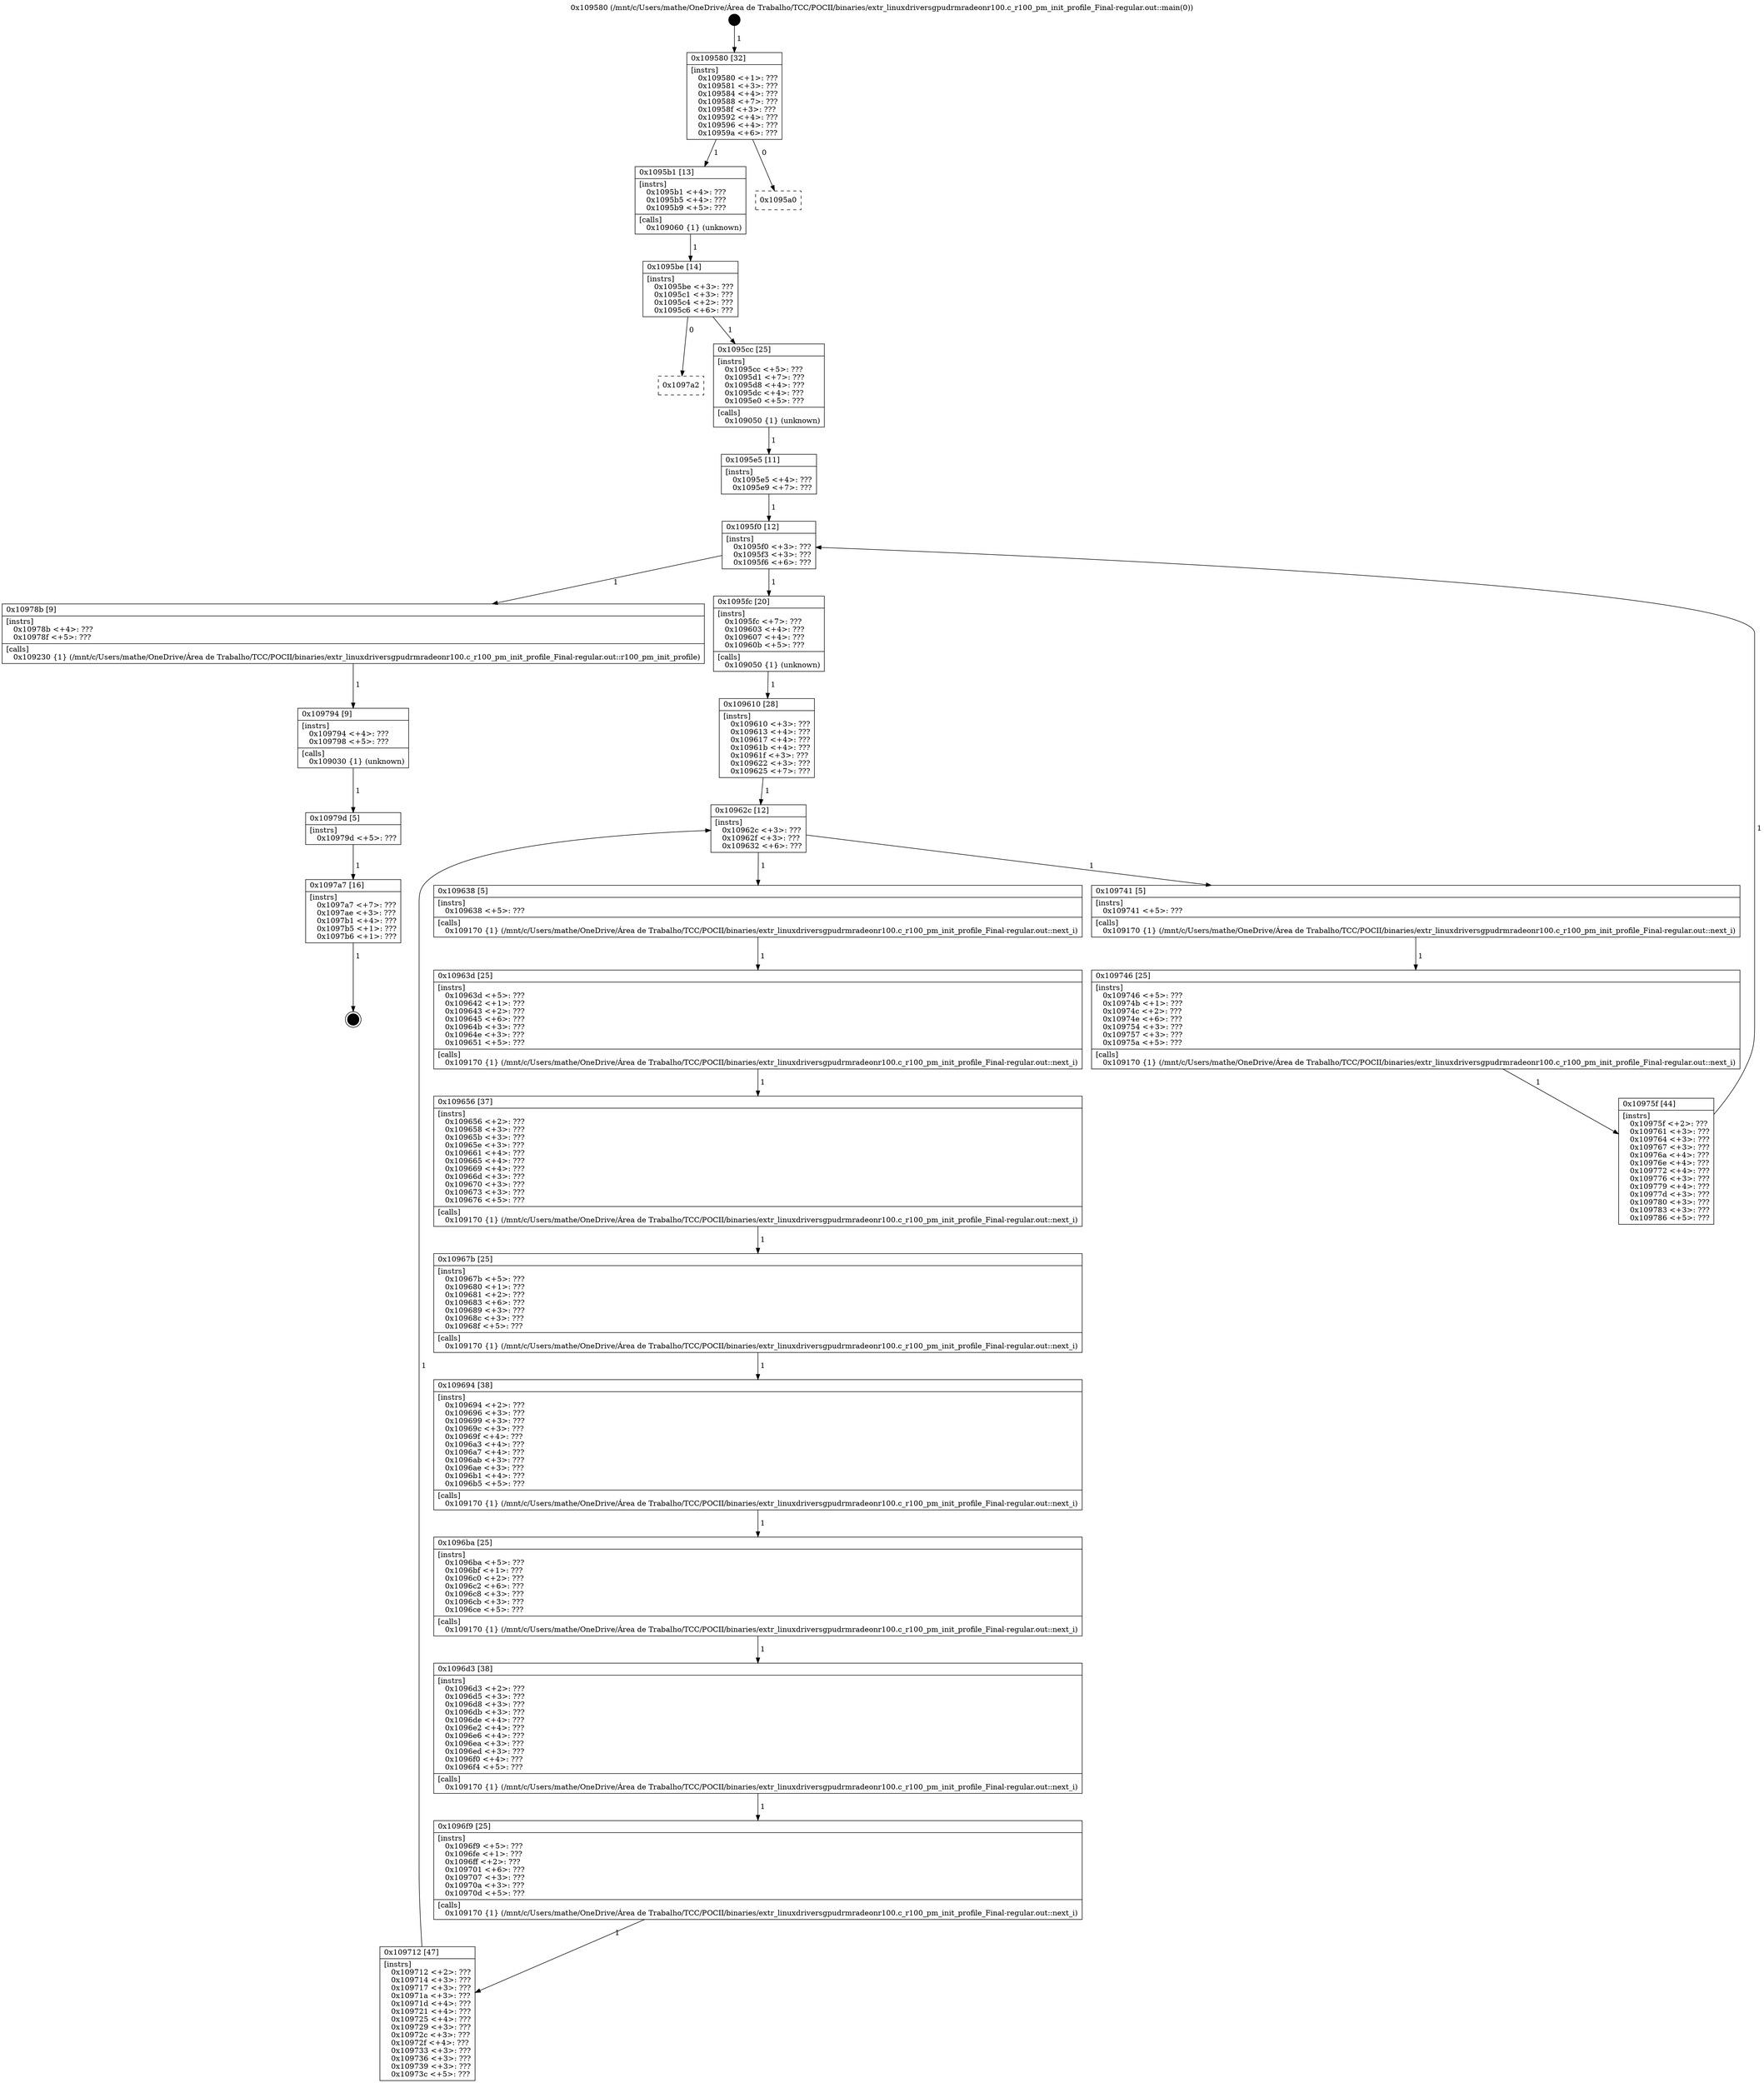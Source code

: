 digraph "0x109580" {
  label = "0x109580 (/mnt/c/Users/mathe/OneDrive/Área de Trabalho/TCC/POCII/binaries/extr_linuxdriversgpudrmradeonr100.c_r100_pm_init_profile_Final-regular.out::main(0))"
  labelloc = "t"
  node[shape=record]

  Entry [label="",width=0.3,height=0.3,shape=circle,fillcolor=black,style=filled]
  "0x109580" [label="{
     0x109580 [32]\l
     | [instrs]\l
     &nbsp;&nbsp;0x109580 \<+1\>: ???\l
     &nbsp;&nbsp;0x109581 \<+3\>: ???\l
     &nbsp;&nbsp;0x109584 \<+4\>: ???\l
     &nbsp;&nbsp;0x109588 \<+7\>: ???\l
     &nbsp;&nbsp;0x10958f \<+3\>: ???\l
     &nbsp;&nbsp;0x109592 \<+4\>: ???\l
     &nbsp;&nbsp;0x109596 \<+4\>: ???\l
     &nbsp;&nbsp;0x10959a \<+6\>: ???\l
  }"]
  "0x1095b1" [label="{
     0x1095b1 [13]\l
     | [instrs]\l
     &nbsp;&nbsp;0x1095b1 \<+4\>: ???\l
     &nbsp;&nbsp;0x1095b5 \<+4\>: ???\l
     &nbsp;&nbsp;0x1095b9 \<+5\>: ???\l
     | [calls]\l
     &nbsp;&nbsp;0x109060 \{1\} (unknown)\l
  }"]
  "0x1095a0" [label="{
     0x1095a0\l
  }", style=dashed]
  "0x1095be" [label="{
     0x1095be [14]\l
     | [instrs]\l
     &nbsp;&nbsp;0x1095be \<+3\>: ???\l
     &nbsp;&nbsp;0x1095c1 \<+3\>: ???\l
     &nbsp;&nbsp;0x1095c4 \<+2\>: ???\l
     &nbsp;&nbsp;0x1095c6 \<+6\>: ???\l
  }"]
  "0x1097a2" [label="{
     0x1097a2\l
  }", style=dashed]
  "0x1095cc" [label="{
     0x1095cc [25]\l
     | [instrs]\l
     &nbsp;&nbsp;0x1095cc \<+5\>: ???\l
     &nbsp;&nbsp;0x1095d1 \<+7\>: ???\l
     &nbsp;&nbsp;0x1095d8 \<+4\>: ???\l
     &nbsp;&nbsp;0x1095dc \<+4\>: ???\l
     &nbsp;&nbsp;0x1095e0 \<+5\>: ???\l
     | [calls]\l
     &nbsp;&nbsp;0x109050 \{1\} (unknown)\l
  }"]
  Exit [label="",width=0.3,height=0.3,shape=circle,fillcolor=black,style=filled,peripheries=2]
  "0x1095f0" [label="{
     0x1095f0 [12]\l
     | [instrs]\l
     &nbsp;&nbsp;0x1095f0 \<+3\>: ???\l
     &nbsp;&nbsp;0x1095f3 \<+3\>: ???\l
     &nbsp;&nbsp;0x1095f6 \<+6\>: ???\l
  }"]
  "0x10978b" [label="{
     0x10978b [9]\l
     | [instrs]\l
     &nbsp;&nbsp;0x10978b \<+4\>: ???\l
     &nbsp;&nbsp;0x10978f \<+5\>: ???\l
     | [calls]\l
     &nbsp;&nbsp;0x109230 \{1\} (/mnt/c/Users/mathe/OneDrive/Área de Trabalho/TCC/POCII/binaries/extr_linuxdriversgpudrmradeonr100.c_r100_pm_init_profile_Final-regular.out::r100_pm_init_profile)\l
  }"]
  "0x1095fc" [label="{
     0x1095fc [20]\l
     | [instrs]\l
     &nbsp;&nbsp;0x1095fc \<+7\>: ???\l
     &nbsp;&nbsp;0x109603 \<+4\>: ???\l
     &nbsp;&nbsp;0x109607 \<+4\>: ???\l
     &nbsp;&nbsp;0x10960b \<+5\>: ???\l
     | [calls]\l
     &nbsp;&nbsp;0x109050 \{1\} (unknown)\l
  }"]
  "0x10962c" [label="{
     0x10962c [12]\l
     | [instrs]\l
     &nbsp;&nbsp;0x10962c \<+3\>: ???\l
     &nbsp;&nbsp;0x10962f \<+3\>: ???\l
     &nbsp;&nbsp;0x109632 \<+6\>: ???\l
  }"]
  "0x109741" [label="{
     0x109741 [5]\l
     | [instrs]\l
     &nbsp;&nbsp;0x109741 \<+5\>: ???\l
     | [calls]\l
     &nbsp;&nbsp;0x109170 \{1\} (/mnt/c/Users/mathe/OneDrive/Área de Trabalho/TCC/POCII/binaries/extr_linuxdriversgpudrmradeonr100.c_r100_pm_init_profile_Final-regular.out::next_i)\l
  }"]
  "0x109638" [label="{
     0x109638 [5]\l
     | [instrs]\l
     &nbsp;&nbsp;0x109638 \<+5\>: ???\l
     | [calls]\l
     &nbsp;&nbsp;0x109170 \{1\} (/mnt/c/Users/mathe/OneDrive/Área de Trabalho/TCC/POCII/binaries/extr_linuxdriversgpudrmradeonr100.c_r100_pm_init_profile_Final-regular.out::next_i)\l
  }"]
  "0x10963d" [label="{
     0x10963d [25]\l
     | [instrs]\l
     &nbsp;&nbsp;0x10963d \<+5\>: ???\l
     &nbsp;&nbsp;0x109642 \<+1\>: ???\l
     &nbsp;&nbsp;0x109643 \<+2\>: ???\l
     &nbsp;&nbsp;0x109645 \<+6\>: ???\l
     &nbsp;&nbsp;0x10964b \<+3\>: ???\l
     &nbsp;&nbsp;0x10964e \<+3\>: ???\l
     &nbsp;&nbsp;0x109651 \<+5\>: ???\l
     | [calls]\l
     &nbsp;&nbsp;0x109170 \{1\} (/mnt/c/Users/mathe/OneDrive/Área de Trabalho/TCC/POCII/binaries/extr_linuxdriversgpudrmradeonr100.c_r100_pm_init_profile_Final-regular.out::next_i)\l
  }"]
  "0x109656" [label="{
     0x109656 [37]\l
     | [instrs]\l
     &nbsp;&nbsp;0x109656 \<+2\>: ???\l
     &nbsp;&nbsp;0x109658 \<+3\>: ???\l
     &nbsp;&nbsp;0x10965b \<+3\>: ???\l
     &nbsp;&nbsp;0x10965e \<+3\>: ???\l
     &nbsp;&nbsp;0x109661 \<+4\>: ???\l
     &nbsp;&nbsp;0x109665 \<+4\>: ???\l
     &nbsp;&nbsp;0x109669 \<+4\>: ???\l
     &nbsp;&nbsp;0x10966d \<+3\>: ???\l
     &nbsp;&nbsp;0x109670 \<+3\>: ???\l
     &nbsp;&nbsp;0x109673 \<+3\>: ???\l
     &nbsp;&nbsp;0x109676 \<+5\>: ???\l
     | [calls]\l
     &nbsp;&nbsp;0x109170 \{1\} (/mnt/c/Users/mathe/OneDrive/Área de Trabalho/TCC/POCII/binaries/extr_linuxdriversgpudrmradeonr100.c_r100_pm_init_profile_Final-regular.out::next_i)\l
  }"]
  "0x10967b" [label="{
     0x10967b [25]\l
     | [instrs]\l
     &nbsp;&nbsp;0x10967b \<+5\>: ???\l
     &nbsp;&nbsp;0x109680 \<+1\>: ???\l
     &nbsp;&nbsp;0x109681 \<+2\>: ???\l
     &nbsp;&nbsp;0x109683 \<+6\>: ???\l
     &nbsp;&nbsp;0x109689 \<+3\>: ???\l
     &nbsp;&nbsp;0x10968c \<+3\>: ???\l
     &nbsp;&nbsp;0x10968f \<+5\>: ???\l
     | [calls]\l
     &nbsp;&nbsp;0x109170 \{1\} (/mnt/c/Users/mathe/OneDrive/Área de Trabalho/TCC/POCII/binaries/extr_linuxdriversgpudrmradeonr100.c_r100_pm_init_profile_Final-regular.out::next_i)\l
  }"]
  "0x109694" [label="{
     0x109694 [38]\l
     | [instrs]\l
     &nbsp;&nbsp;0x109694 \<+2\>: ???\l
     &nbsp;&nbsp;0x109696 \<+3\>: ???\l
     &nbsp;&nbsp;0x109699 \<+3\>: ???\l
     &nbsp;&nbsp;0x10969c \<+3\>: ???\l
     &nbsp;&nbsp;0x10969f \<+4\>: ???\l
     &nbsp;&nbsp;0x1096a3 \<+4\>: ???\l
     &nbsp;&nbsp;0x1096a7 \<+4\>: ???\l
     &nbsp;&nbsp;0x1096ab \<+3\>: ???\l
     &nbsp;&nbsp;0x1096ae \<+3\>: ???\l
     &nbsp;&nbsp;0x1096b1 \<+4\>: ???\l
     &nbsp;&nbsp;0x1096b5 \<+5\>: ???\l
     | [calls]\l
     &nbsp;&nbsp;0x109170 \{1\} (/mnt/c/Users/mathe/OneDrive/Área de Trabalho/TCC/POCII/binaries/extr_linuxdriversgpudrmradeonr100.c_r100_pm_init_profile_Final-regular.out::next_i)\l
  }"]
  "0x1096ba" [label="{
     0x1096ba [25]\l
     | [instrs]\l
     &nbsp;&nbsp;0x1096ba \<+5\>: ???\l
     &nbsp;&nbsp;0x1096bf \<+1\>: ???\l
     &nbsp;&nbsp;0x1096c0 \<+2\>: ???\l
     &nbsp;&nbsp;0x1096c2 \<+6\>: ???\l
     &nbsp;&nbsp;0x1096c8 \<+3\>: ???\l
     &nbsp;&nbsp;0x1096cb \<+3\>: ???\l
     &nbsp;&nbsp;0x1096ce \<+5\>: ???\l
     | [calls]\l
     &nbsp;&nbsp;0x109170 \{1\} (/mnt/c/Users/mathe/OneDrive/Área de Trabalho/TCC/POCII/binaries/extr_linuxdriversgpudrmradeonr100.c_r100_pm_init_profile_Final-regular.out::next_i)\l
  }"]
  "0x1096d3" [label="{
     0x1096d3 [38]\l
     | [instrs]\l
     &nbsp;&nbsp;0x1096d3 \<+2\>: ???\l
     &nbsp;&nbsp;0x1096d5 \<+3\>: ???\l
     &nbsp;&nbsp;0x1096d8 \<+3\>: ???\l
     &nbsp;&nbsp;0x1096db \<+3\>: ???\l
     &nbsp;&nbsp;0x1096de \<+4\>: ???\l
     &nbsp;&nbsp;0x1096e2 \<+4\>: ???\l
     &nbsp;&nbsp;0x1096e6 \<+4\>: ???\l
     &nbsp;&nbsp;0x1096ea \<+3\>: ???\l
     &nbsp;&nbsp;0x1096ed \<+3\>: ???\l
     &nbsp;&nbsp;0x1096f0 \<+4\>: ???\l
     &nbsp;&nbsp;0x1096f4 \<+5\>: ???\l
     | [calls]\l
     &nbsp;&nbsp;0x109170 \{1\} (/mnt/c/Users/mathe/OneDrive/Área de Trabalho/TCC/POCII/binaries/extr_linuxdriversgpudrmradeonr100.c_r100_pm_init_profile_Final-regular.out::next_i)\l
  }"]
  "0x1096f9" [label="{
     0x1096f9 [25]\l
     | [instrs]\l
     &nbsp;&nbsp;0x1096f9 \<+5\>: ???\l
     &nbsp;&nbsp;0x1096fe \<+1\>: ???\l
     &nbsp;&nbsp;0x1096ff \<+2\>: ???\l
     &nbsp;&nbsp;0x109701 \<+6\>: ???\l
     &nbsp;&nbsp;0x109707 \<+3\>: ???\l
     &nbsp;&nbsp;0x10970a \<+3\>: ???\l
     &nbsp;&nbsp;0x10970d \<+5\>: ???\l
     | [calls]\l
     &nbsp;&nbsp;0x109170 \{1\} (/mnt/c/Users/mathe/OneDrive/Área de Trabalho/TCC/POCII/binaries/extr_linuxdriversgpudrmradeonr100.c_r100_pm_init_profile_Final-regular.out::next_i)\l
  }"]
  "0x109712" [label="{
     0x109712 [47]\l
     | [instrs]\l
     &nbsp;&nbsp;0x109712 \<+2\>: ???\l
     &nbsp;&nbsp;0x109714 \<+3\>: ???\l
     &nbsp;&nbsp;0x109717 \<+3\>: ???\l
     &nbsp;&nbsp;0x10971a \<+3\>: ???\l
     &nbsp;&nbsp;0x10971d \<+4\>: ???\l
     &nbsp;&nbsp;0x109721 \<+4\>: ???\l
     &nbsp;&nbsp;0x109725 \<+4\>: ???\l
     &nbsp;&nbsp;0x109729 \<+3\>: ???\l
     &nbsp;&nbsp;0x10972c \<+3\>: ???\l
     &nbsp;&nbsp;0x10972f \<+4\>: ???\l
     &nbsp;&nbsp;0x109733 \<+3\>: ???\l
     &nbsp;&nbsp;0x109736 \<+3\>: ???\l
     &nbsp;&nbsp;0x109739 \<+3\>: ???\l
     &nbsp;&nbsp;0x10973c \<+5\>: ???\l
  }"]
  "0x109610" [label="{
     0x109610 [28]\l
     | [instrs]\l
     &nbsp;&nbsp;0x109610 \<+3\>: ???\l
     &nbsp;&nbsp;0x109613 \<+4\>: ???\l
     &nbsp;&nbsp;0x109617 \<+4\>: ???\l
     &nbsp;&nbsp;0x10961b \<+4\>: ???\l
     &nbsp;&nbsp;0x10961f \<+3\>: ???\l
     &nbsp;&nbsp;0x109622 \<+3\>: ???\l
     &nbsp;&nbsp;0x109625 \<+7\>: ???\l
  }"]
  "0x109746" [label="{
     0x109746 [25]\l
     | [instrs]\l
     &nbsp;&nbsp;0x109746 \<+5\>: ???\l
     &nbsp;&nbsp;0x10974b \<+1\>: ???\l
     &nbsp;&nbsp;0x10974c \<+2\>: ???\l
     &nbsp;&nbsp;0x10974e \<+6\>: ???\l
     &nbsp;&nbsp;0x109754 \<+3\>: ???\l
     &nbsp;&nbsp;0x109757 \<+3\>: ???\l
     &nbsp;&nbsp;0x10975a \<+5\>: ???\l
     | [calls]\l
     &nbsp;&nbsp;0x109170 \{1\} (/mnt/c/Users/mathe/OneDrive/Área de Trabalho/TCC/POCII/binaries/extr_linuxdriversgpudrmradeonr100.c_r100_pm_init_profile_Final-regular.out::next_i)\l
  }"]
  "0x10975f" [label="{
     0x10975f [44]\l
     | [instrs]\l
     &nbsp;&nbsp;0x10975f \<+2\>: ???\l
     &nbsp;&nbsp;0x109761 \<+3\>: ???\l
     &nbsp;&nbsp;0x109764 \<+3\>: ???\l
     &nbsp;&nbsp;0x109767 \<+3\>: ???\l
     &nbsp;&nbsp;0x10976a \<+4\>: ???\l
     &nbsp;&nbsp;0x10976e \<+4\>: ???\l
     &nbsp;&nbsp;0x109772 \<+4\>: ???\l
     &nbsp;&nbsp;0x109776 \<+3\>: ???\l
     &nbsp;&nbsp;0x109779 \<+4\>: ???\l
     &nbsp;&nbsp;0x10977d \<+3\>: ???\l
     &nbsp;&nbsp;0x109780 \<+3\>: ???\l
     &nbsp;&nbsp;0x109783 \<+3\>: ???\l
     &nbsp;&nbsp;0x109786 \<+5\>: ???\l
  }"]
  "0x1095e5" [label="{
     0x1095e5 [11]\l
     | [instrs]\l
     &nbsp;&nbsp;0x1095e5 \<+4\>: ???\l
     &nbsp;&nbsp;0x1095e9 \<+7\>: ???\l
  }"]
  "0x109794" [label="{
     0x109794 [9]\l
     | [instrs]\l
     &nbsp;&nbsp;0x109794 \<+4\>: ???\l
     &nbsp;&nbsp;0x109798 \<+5\>: ???\l
     | [calls]\l
     &nbsp;&nbsp;0x109030 \{1\} (unknown)\l
  }"]
  "0x10979d" [label="{
     0x10979d [5]\l
     | [instrs]\l
     &nbsp;&nbsp;0x10979d \<+5\>: ???\l
  }"]
  "0x1097a7" [label="{
     0x1097a7 [16]\l
     | [instrs]\l
     &nbsp;&nbsp;0x1097a7 \<+7\>: ???\l
     &nbsp;&nbsp;0x1097ae \<+3\>: ???\l
     &nbsp;&nbsp;0x1097b1 \<+4\>: ???\l
     &nbsp;&nbsp;0x1097b5 \<+1\>: ???\l
     &nbsp;&nbsp;0x1097b6 \<+1\>: ???\l
  }"]
  Entry -> "0x109580" [label=" 1"]
  "0x109580" -> "0x1095b1" [label=" 1"]
  "0x109580" -> "0x1095a0" [label=" 0"]
  "0x1095b1" -> "0x1095be" [label=" 1"]
  "0x1095be" -> "0x1097a2" [label=" 0"]
  "0x1095be" -> "0x1095cc" [label=" 1"]
  "0x1097a7" -> Exit [label=" 1"]
  "0x1095cc" -> "0x1095e5" [label=" 1"]
  "0x1095f0" -> "0x10978b" [label=" 1"]
  "0x1095f0" -> "0x1095fc" [label=" 1"]
  "0x1095fc" -> "0x109610" [label=" 1"]
  "0x10962c" -> "0x109741" [label=" 1"]
  "0x10962c" -> "0x109638" [label=" 1"]
  "0x109638" -> "0x10963d" [label=" 1"]
  "0x10963d" -> "0x109656" [label=" 1"]
  "0x109656" -> "0x10967b" [label=" 1"]
  "0x10967b" -> "0x109694" [label=" 1"]
  "0x109694" -> "0x1096ba" [label=" 1"]
  "0x1096ba" -> "0x1096d3" [label=" 1"]
  "0x1096d3" -> "0x1096f9" [label=" 1"]
  "0x1096f9" -> "0x109712" [label=" 1"]
  "0x109610" -> "0x10962c" [label=" 1"]
  "0x109712" -> "0x10962c" [label=" 1"]
  "0x109741" -> "0x109746" [label=" 1"]
  "0x109746" -> "0x10975f" [label=" 1"]
  "0x1095e5" -> "0x1095f0" [label=" 1"]
  "0x10975f" -> "0x1095f0" [label=" 1"]
  "0x10978b" -> "0x109794" [label=" 1"]
  "0x109794" -> "0x10979d" [label=" 1"]
  "0x10979d" -> "0x1097a7" [label=" 1"]
}
